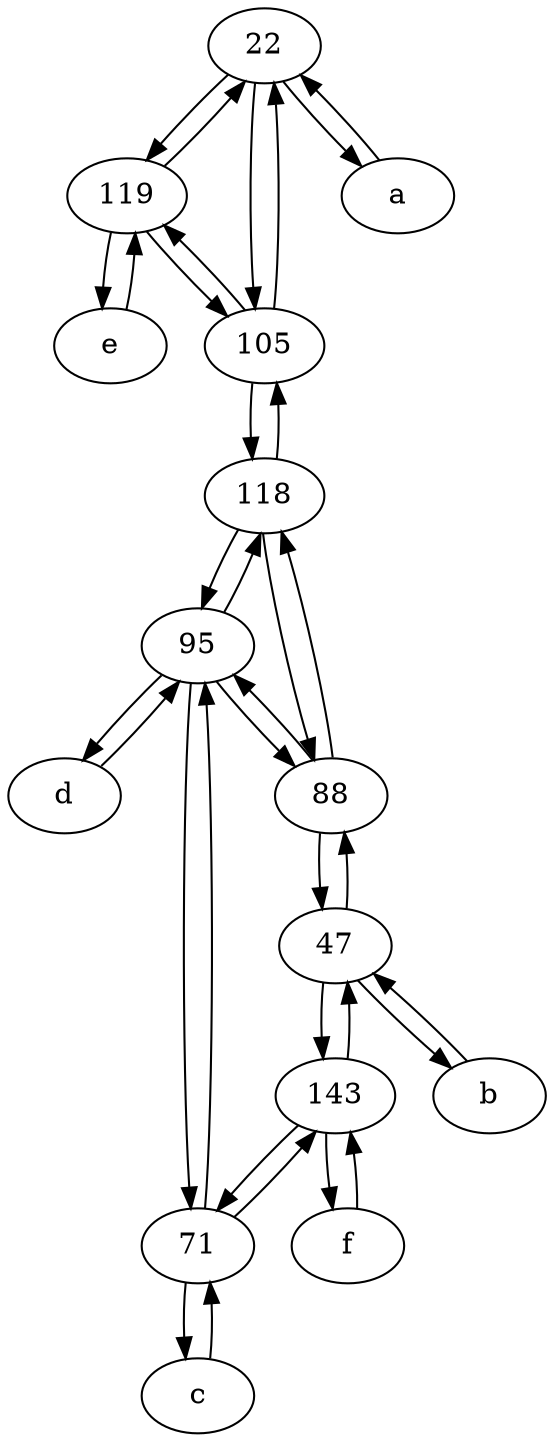 digraph  {
	22;
	f [pos="15,45!"];
	e [pos="30,50!"];
	c [pos="20,10!"];
	119;
	118;
	95;
	d [pos="20,30!"];
	105;
	71;
	143;
	47;
	a [pos="40,10!"];
	b [pos="50,20!"];
	88;
	a -> 22;
	22 -> a;
	88 -> 95;
	47 -> b;
	c -> 71;
	71 -> 95;
	f -> 143;
	95 -> 118;
	119 -> 105;
	118 -> 88;
	105 -> 118;
	d -> 95;
	88 -> 47;
	47 -> 88;
	88 -> 118;
	95 -> 71;
	143 -> f;
	143 -> 47;
	22 -> 105;
	95 -> 88;
	105 -> 119;
	118 -> 105;
	95 -> d;
	47 -> 143;
	119 -> 22;
	118 -> 95;
	143 -> 71;
	71 -> 143;
	b -> 47;
	119 -> e;
	e -> 119;
	22 -> 119;
	105 -> 22;
	71 -> c;

	}